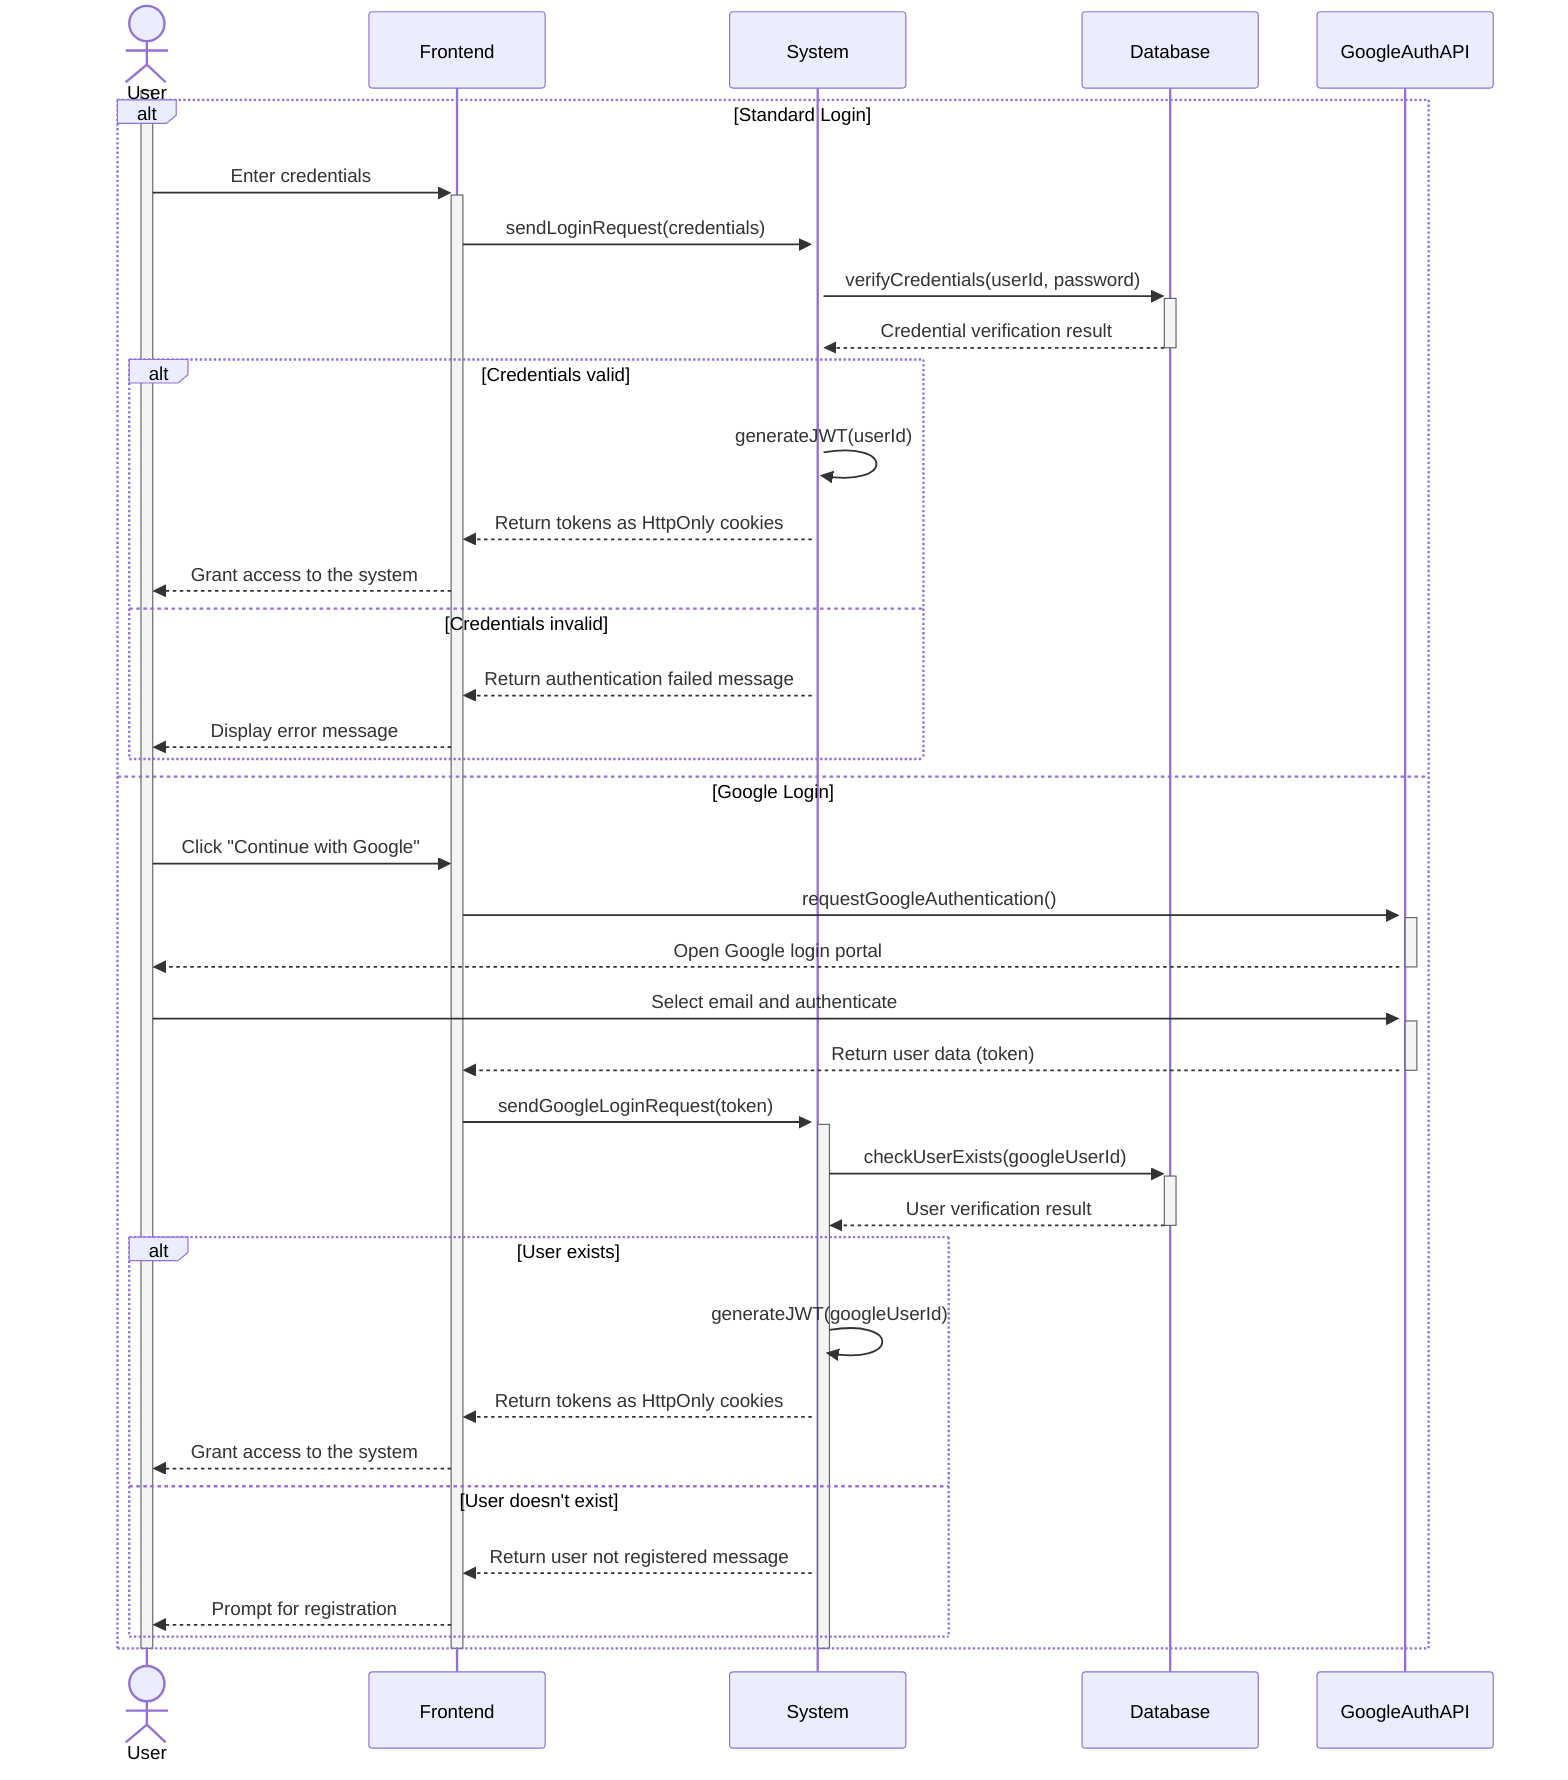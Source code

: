 sequenceDiagram
    actor User
    participant Frontend
    participant System
    participant Database
    participant GoogleAuthAPI

    activate User
    alt Standard Login
        User->>+Frontend: Enter credentials
        Frontend->>+System: sendLoginRequest(credentials)
        System->>+Database: verifyCredentials(userId, password)
        Database-->>-System: Credential verification result
        alt Credentials valid
            System->>System: generateJWT(userId)
            System-->>Frontend: Return tokens as HttpOnly cookies
            Frontend-->>User: Grant access to the system
        else Credentials invalid
            System-->>Frontend: Return authentication failed message
            Frontend-->>User: Display error message
        end
    else Google Login
        User->>Frontend: Click "Continue with Google"
        Frontend->>+GoogleAuthAPI: requestGoogleAuthentication()
        activate GoogleAuthAPI
        GoogleAuthAPI-->>User: Open Google login portal
        deactivate GoogleAuthAPI
        User->>+GoogleAuthAPI: Select email and authenticate
        GoogleAuthAPI-->>-Frontend: Return user data (token)
        Frontend->>+System: sendGoogleLoginRequest(token)
        System->>+Database: checkUserExists(googleUserId)
        Database-->>-System: User verification result
        alt User exists
            System->>System: generateJWT(googleUserId)
            System-->>Frontend: Return tokens as HttpOnly cookies
            Frontend-->>User: Grant access to the system
        else User doesn't exist
            System-->>Frontend: Return user not registered message
            Frontend-->>User: Prompt for registration
        end
    end
    deactivate System
    deactivate Frontend
    deactivate User